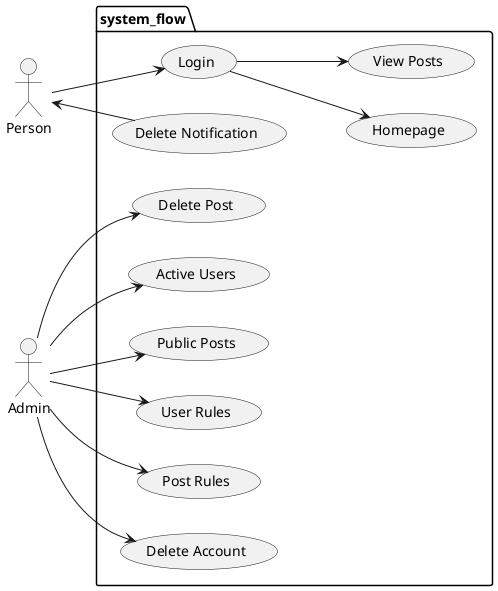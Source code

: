 @startuml

left to right direction

:Person:
:Admin:

package system_flow {
    (Person) --> (Login)
    (Login) --> (Homepage)
    (Login) --> (View Posts)
    (Admin) --> (Active Users)
    (Admin) --> (Public Posts)
    (Admin) --> (User Rules)
    (Admin) --> (Post Rules)
    (Admin) --> (Delete Account)
    (Admin) --> (Delete Post)
    (Delete Notification) --> (Person)
}